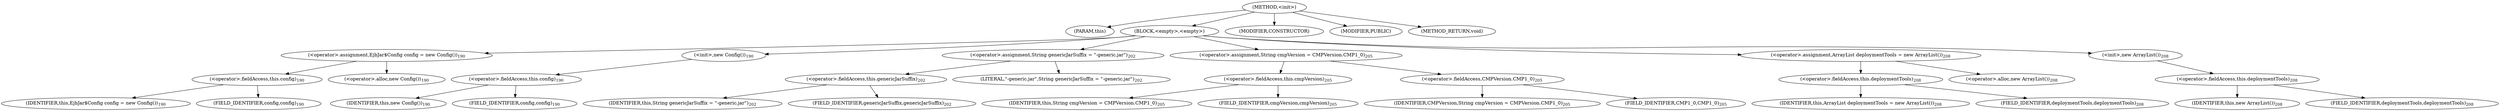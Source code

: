 digraph "&lt;init&gt;" {  
"1045" [label = <(METHOD,&lt;init&gt;)> ]
"1046" [label = <(PARAM,this)> ]
"1047" [label = <(BLOCK,&lt;empty&gt;,&lt;empty&gt;)> ]
"1048" [label = <(&lt;operator&gt;.assignment,EjbJar$Config config = new Config())<SUB>190</SUB>> ]
"1049" [label = <(&lt;operator&gt;.fieldAccess,this.config)<SUB>190</SUB>> ]
"1050" [label = <(IDENTIFIER,this,EjbJar$Config config = new Config())<SUB>190</SUB>> ]
"1051" [label = <(FIELD_IDENTIFIER,config,config)<SUB>190</SUB>> ]
"1052" [label = <(&lt;operator&gt;.alloc,new Config())<SUB>190</SUB>> ]
"1053" [label = <(&lt;init&gt;,new Config())<SUB>190</SUB>> ]
"1054" [label = <(&lt;operator&gt;.fieldAccess,this.config)<SUB>190</SUB>> ]
"1055" [label = <(IDENTIFIER,this,new Config())<SUB>190</SUB>> ]
"1056" [label = <(FIELD_IDENTIFIER,config,config)<SUB>190</SUB>> ]
"1057" [label = <(&lt;operator&gt;.assignment,String genericJarSuffix = &quot;-generic.jar&quot;)<SUB>202</SUB>> ]
"1058" [label = <(&lt;operator&gt;.fieldAccess,this.genericJarSuffix)<SUB>202</SUB>> ]
"1059" [label = <(IDENTIFIER,this,String genericJarSuffix = &quot;-generic.jar&quot;)<SUB>202</SUB>> ]
"1060" [label = <(FIELD_IDENTIFIER,genericJarSuffix,genericJarSuffix)<SUB>202</SUB>> ]
"1061" [label = <(LITERAL,&quot;-generic.jar&quot;,String genericJarSuffix = &quot;-generic.jar&quot;)<SUB>202</SUB>> ]
"1062" [label = <(&lt;operator&gt;.assignment,String cmpVersion = CMPVersion.CMP1_0)<SUB>205</SUB>> ]
"1063" [label = <(&lt;operator&gt;.fieldAccess,this.cmpVersion)<SUB>205</SUB>> ]
"1064" [label = <(IDENTIFIER,this,String cmpVersion = CMPVersion.CMP1_0)<SUB>205</SUB>> ]
"1065" [label = <(FIELD_IDENTIFIER,cmpVersion,cmpVersion)<SUB>205</SUB>> ]
"1066" [label = <(&lt;operator&gt;.fieldAccess,CMPVersion.CMP1_0)<SUB>205</SUB>> ]
"1067" [label = <(IDENTIFIER,CMPVersion,String cmpVersion = CMPVersion.CMP1_0)<SUB>205</SUB>> ]
"1068" [label = <(FIELD_IDENTIFIER,CMP1_0,CMP1_0)<SUB>205</SUB>> ]
"1069" [label = <(&lt;operator&gt;.assignment,ArrayList deploymentTools = new ArrayList())<SUB>208</SUB>> ]
"1070" [label = <(&lt;operator&gt;.fieldAccess,this.deploymentTools)<SUB>208</SUB>> ]
"1071" [label = <(IDENTIFIER,this,ArrayList deploymentTools = new ArrayList())<SUB>208</SUB>> ]
"1072" [label = <(FIELD_IDENTIFIER,deploymentTools,deploymentTools)<SUB>208</SUB>> ]
"1073" [label = <(&lt;operator&gt;.alloc,new ArrayList())<SUB>208</SUB>> ]
"1074" [label = <(&lt;init&gt;,new ArrayList())<SUB>208</SUB>> ]
"1075" [label = <(&lt;operator&gt;.fieldAccess,this.deploymentTools)<SUB>208</SUB>> ]
"1076" [label = <(IDENTIFIER,this,new ArrayList())<SUB>208</SUB>> ]
"1077" [label = <(FIELD_IDENTIFIER,deploymentTools,deploymentTools)<SUB>208</SUB>> ]
"1078" [label = <(MODIFIER,CONSTRUCTOR)> ]
"1079" [label = <(MODIFIER,PUBLIC)> ]
"1080" [label = <(METHOD_RETURN,void)> ]
  "1045" -> "1046" 
  "1045" -> "1047" 
  "1045" -> "1078" 
  "1045" -> "1079" 
  "1045" -> "1080" 
  "1047" -> "1048" 
  "1047" -> "1053" 
  "1047" -> "1057" 
  "1047" -> "1062" 
  "1047" -> "1069" 
  "1047" -> "1074" 
  "1048" -> "1049" 
  "1048" -> "1052" 
  "1049" -> "1050" 
  "1049" -> "1051" 
  "1053" -> "1054" 
  "1054" -> "1055" 
  "1054" -> "1056" 
  "1057" -> "1058" 
  "1057" -> "1061" 
  "1058" -> "1059" 
  "1058" -> "1060" 
  "1062" -> "1063" 
  "1062" -> "1066" 
  "1063" -> "1064" 
  "1063" -> "1065" 
  "1066" -> "1067" 
  "1066" -> "1068" 
  "1069" -> "1070" 
  "1069" -> "1073" 
  "1070" -> "1071" 
  "1070" -> "1072" 
  "1074" -> "1075" 
  "1075" -> "1076" 
  "1075" -> "1077" 
}
